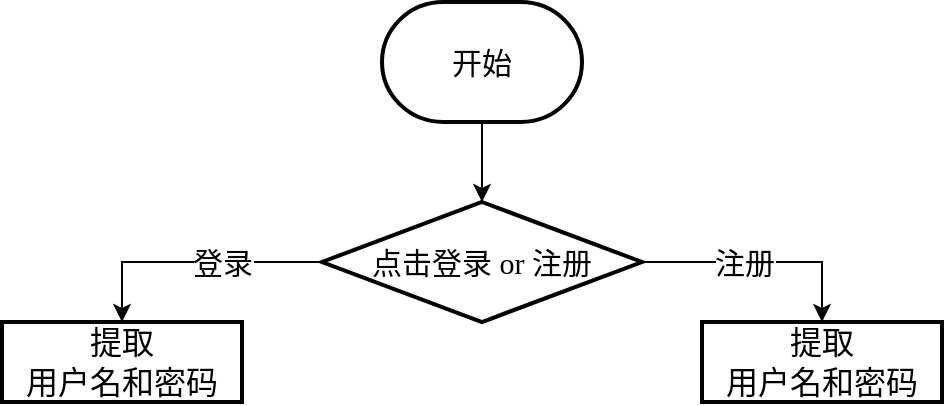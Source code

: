 <mxfile version="24.4.0" type="github">
  <diagram name="第 1 页" id="QVGxavetMEc_v-hAi_PU">
    <mxGraphModel dx="1050" dy="522" grid="1" gridSize="10" guides="1" tooltips="1" connect="1" arrows="1" fold="1" page="1" pageScale="1" pageWidth="827" pageHeight="1169" math="0" shadow="0">
      <root>
        <mxCell id="0" />
        <mxCell id="1" parent="0" />
        <mxCell id="wp-qPJgZSI0s8oExYmE6-3" value="&lt;font face=&quot;Times New Roman&quot; style=&quot;font-size: 15px;&quot;&gt;开始&lt;/font&gt;" style="strokeWidth=2;html=1;shape=mxgraph.flowchart.terminator;whiteSpace=wrap;" vertex="1" parent="1">
          <mxGeometry x="350" y="40" width="100" height="60" as="geometry" />
        </mxCell>
        <mxCell id="wp-qPJgZSI0s8oExYmE6-4" value="&lt;font face=&quot;Times New Roman&quot; style=&quot;font-size: 15px;&quot;&gt;点击登录 or 注册&lt;/font&gt;" style="strokeWidth=2;html=1;shape=mxgraph.flowchart.decision;whiteSpace=wrap;strokeColor=default;align=center;verticalAlign=middle;fontFamily=Helvetica;fontSize=12;fontColor=default;fillColor=default;" vertex="1" parent="1">
          <mxGeometry x="320" y="140" width="160" height="60" as="geometry" />
        </mxCell>
        <mxCell id="wp-qPJgZSI0s8oExYmE6-5" value="" style="endArrow=classic;html=1;rounded=0;exitX=0.5;exitY=1;exitDx=0;exitDy=0;exitPerimeter=0;entryX=0.5;entryY=0;entryDx=0;entryDy=0;entryPerimeter=0;" edge="1" parent="1" source="wp-qPJgZSI0s8oExYmE6-3" target="wp-qPJgZSI0s8oExYmE6-4">
          <mxGeometry width="50" height="50" relative="1" as="geometry">
            <mxPoint x="390" y="300" as="sourcePoint" />
            <mxPoint x="440" y="250" as="targetPoint" />
          </mxGeometry>
        </mxCell>
        <mxCell id="wp-qPJgZSI0s8oExYmE6-6" value="" style="endArrow=classic;html=1;rounded=0;exitX=0;exitY=0.5;exitDx=0;exitDy=0;exitPerimeter=0;" edge="1" parent="1" source="wp-qPJgZSI0s8oExYmE6-4">
          <mxGeometry width="50" height="50" relative="1" as="geometry">
            <mxPoint x="390" y="300" as="sourcePoint" />
            <mxPoint x="220" y="200" as="targetPoint" />
            <Array as="points">
              <mxPoint x="220" y="170" />
            </Array>
          </mxGeometry>
        </mxCell>
        <mxCell id="wp-qPJgZSI0s8oExYmE6-7" value="&lt;font face=&quot;Times New Roman&quot; style=&quot;font-size: 15px;&quot;&gt;登录&lt;/font&gt;" style="edgeLabel;html=1;align=center;verticalAlign=middle;resizable=0;points=[];" vertex="1" connectable="0" parent="wp-qPJgZSI0s8oExYmE6-6">
          <mxGeometry x="-0.151" y="2" relative="1" as="geometry">
            <mxPoint x="5" y="-2" as="offset" />
          </mxGeometry>
        </mxCell>
        <mxCell id="wp-qPJgZSI0s8oExYmE6-8" value="" style="endArrow=classic;html=1;rounded=0;exitX=1;exitY=0.5;exitDx=0;exitDy=0;exitPerimeter=0;" edge="1" parent="1" source="wp-qPJgZSI0s8oExYmE6-4">
          <mxGeometry width="50" height="50" relative="1" as="geometry">
            <mxPoint x="330" y="180" as="sourcePoint" />
            <mxPoint x="570" y="200" as="targetPoint" />
            <Array as="points">
              <mxPoint x="570" y="170" />
            </Array>
          </mxGeometry>
        </mxCell>
        <mxCell id="wp-qPJgZSI0s8oExYmE6-9" value="&lt;font face=&quot;Times New Roman&quot; style=&quot;font-size: 15px;&quot;&gt;注册&lt;/font&gt;" style="edgeLabel;html=1;align=center;verticalAlign=middle;resizable=0;points=[];" vertex="1" connectable="0" parent="wp-qPJgZSI0s8oExYmE6-8">
          <mxGeometry x="-0.151" y="2" relative="1" as="geometry">
            <mxPoint y="2" as="offset" />
          </mxGeometry>
        </mxCell>
        <mxCell id="wp-qPJgZSI0s8oExYmE6-10" value="&lt;font face=&quot;Times New Roman&quot; style=&quot;font-size: 16px;&quot;&gt;提取&lt;/font&gt;&lt;div&gt;&lt;font face=&quot;Times New Roman&quot; style=&quot;font-size: 16px;&quot;&gt;用户名和密码&lt;/font&gt;&lt;/div&gt;" style="rounded=0;whiteSpace=wrap;html=1;strokeColor=default;strokeWidth=2;align=center;verticalAlign=middle;fontFamily=Helvetica;fontSize=12;fontColor=default;fillColor=default;" vertex="1" parent="1">
          <mxGeometry x="160" y="200" width="120" height="40" as="geometry" />
        </mxCell>
        <mxCell id="wp-qPJgZSI0s8oExYmE6-11" value="&lt;font face=&quot;Times New Roman&quot; style=&quot;font-size: 16px;&quot;&gt;提取&lt;/font&gt;&lt;div&gt;&lt;font face=&quot;Times New Roman&quot; style=&quot;font-size: 16px;&quot;&gt;用户名和密码&lt;/font&gt;&lt;/div&gt;" style="rounded=0;whiteSpace=wrap;html=1;strokeColor=default;strokeWidth=2;align=center;verticalAlign=middle;fontFamily=Helvetica;fontSize=12;fontColor=default;fillColor=default;" vertex="1" parent="1">
          <mxGeometry x="510" y="200" width="120" height="40" as="geometry" />
        </mxCell>
      </root>
    </mxGraphModel>
  </diagram>
</mxfile>

